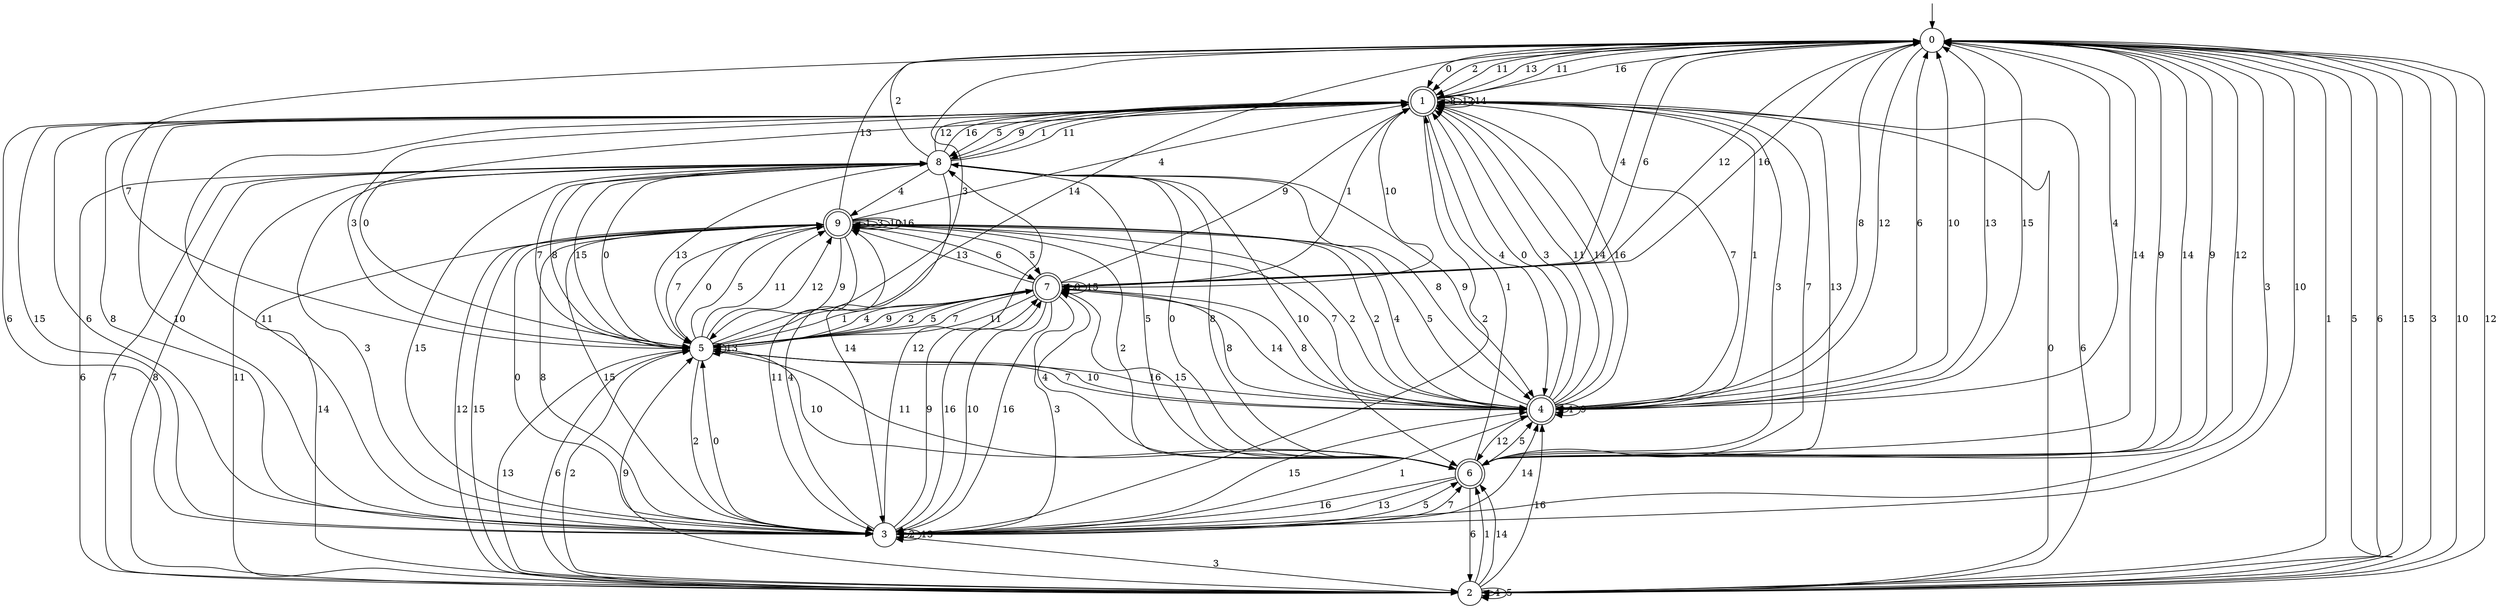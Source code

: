 digraph g {

	s0 [shape="circle" label="0"];
	s1 [shape="doublecircle" label="1"];
	s2 [shape="circle" label="2"];
	s3 [shape="circle" label="3"];
	s4 [shape="doublecircle" label="4"];
	s5 [shape="circle" label="5"];
	s6 [shape="doublecircle" label="6"];
	s7 [shape="doublecircle" label="7"];
	s8 [shape="circle" label="8"];
	s9 [shape="doublecircle" label="9"];
	s0 -> s1 [label="0"];
	s0 -> s2 [label="1"];
	s0 -> s1 [label="2"];
	s0 -> s3 [label="3"];
	s0 -> s4 [label="4"];
	s0 -> s2 [label="5"];
	s0 -> s2 [label="6"];
	s0 -> s5 [label="7"];
	s0 -> s4 [label="8"];
	s0 -> s6 [label="9"];
	s0 -> s3 [label="10"];
	s0 -> s1 [label="11"];
	s0 -> s4 [label="12"];
	s0 -> s1 [label="13"];
	s0 -> s6 [label="14"];
	s0 -> s2 [label="15"];
	s0 -> s7 [label="16"];
	s1 -> s5 [label="0"];
	s1 -> s4 [label="1"];
	s1 -> s3 [label="2"];
	s1 -> s5 [label="3"];
	s1 -> s4 [label="4"];
	s1 -> s8 [label="5"];
	s1 -> s3 [label="6"];
	s1 -> s4 [label="7"];
	s1 -> s1 [label="8"];
	s1 -> s8 [label="9"];
	s1 -> s7 [label="10"];
	s1 -> s0 [label="11"];
	s1 -> s1 [label="12"];
	s1 -> s6 [label="13"];
	s1 -> s1 [label="14"];
	s1 -> s3 [label="15"];
	s1 -> s0 [label="16"];
	s2 -> s1 [label="0"];
	s2 -> s6 [label="1"];
	s2 -> s5 [label="2"];
	s2 -> s0 [label="3"];
	s2 -> s2 [label="4"];
	s2 -> s2 [label="5"];
	s2 -> s1 [label="6"];
	s2 -> s8 [label="7"];
	s2 -> s8 [label="8"];
	s2 -> s5 [label="9"];
	s2 -> s0 [label="10"];
	s2 -> s8 [label="11"];
	s2 -> s0 [label="12"];
	s2 -> s5 [label="13"];
	s2 -> s6 [label="14"];
	s2 -> s9 [label="15"];
	s2 -> s4 [label="16"];
	s3 -> s5 [label="0"];
	s3 -> s4 [label="1"];
	s3 -> s3 [label="2"];
	s3 -> s2 [label="3"];
	s3 -> s9 [label="4"];
	s3 -> s6 [label="5"];
	s3 -> s1 [label="6"];
	s3 -> s6 [label="7"];
	s3 -> s1 [label="8"];
	s3 -> s7 [label="9"];
	s3 -> s1 [label="10"];
	s3 -> s1 [label="11"];
	s3 -> s8 [label="12"];
	s3 -> s3 [label="13"];
	s3 -> s4 [label="14"];
	s3 -> s4 [label="15"];
	s3 -> s7 [label="16"];
	s4 -> s1 [label="0"];
	s4 -> s4 [label="1"];
	s4 -> s9 [label="2"];
	s4 -> s1 [label="3"];
	s4 -> s9 [label="4"];
	s4 -> s9 [label="5"];
	s4 -> s0 [label="6"];
	s4 -> s9 [label="7"];
	s4 -> s7 [label="8"];
	s4 -> s4 [label="9"];
	s4 -> s0 [label="10"];
	s4 -> s1 [label="11"];
	s4 -> s6 [label="12"];
	s4 -> s0 [label="13"];
	s4 -> s1 [label="14"];
	s4 -> s0 [label="15"];
	s4 -> s1 [label="16"];
	s5 -> s9 [label="0"];
	s5 -> s7 [label="1"];
	s5 -> s3 [label="2"];
	s5 -> s0 [label="3"];
	s5 -> s7 [label="4"];
	s5 -> s9 [label="5"];
	s5 -> s2 [label="6"];
	s5 -> s4 [label="7"];
	s5 -> s8 [label="8"];
	s5 -> s7 [label="9"];
	s5 -> s4 [label="10"];
	s5 -> s9 [label="11"];
	s5 -> s9 [label="12"];
	s5 -> s5 [label="13"];
	s5 -> s0 [label="14"];
	s5 -> s8 [label="15"];
	s5 -> s4 [label="16"];
	s6 -> s8 [label="0"];
	s6 -> s1 [label="1"];
	s6 -> s9 [label="2"];
	s6 -> s1 [label="3"];
	s6 -> s7 [label="4"];
	s6 -> s4 [label="5"];
	s6 -> s2 [label="6"];
	s6 -> s1 [label="7"];
	s6 -> s8 [label="8"];
	s6 -> s0 [label="9"];
	s6 -> s5 [label="10"];
	s6 -> s5 [label="11"];
	s6 -> s0 [label="12"];
	s6 -> s3 [label="13"];
	s6 -> s0 [label="14"];
	s6 -> s7 [label="15"];
	s6 -> s3 [label="16"];
	s7 -> s7 [label="0"];
	s7 -> s1 [label="1"];
	s7 -> s5 [label="2"];
	s7 -> s3 [label="3"];
	s7 -> s0 [label="4"];
	s7 -> s5 [label="5"];
	s7 -> s0 [label="6"];
	s7 -> s5 [label="7"];
	s7 -> s4 [label="8"];
	s7 -> s1 [label="9"];
	s7 -> s3 [label="10"];
	s7 -> s5 [label="11"];
	s7 -> s0 [label="12"];
	s7 -> s9 [label="13"];
	s7 -> s4 [label="14"];
	s7 -> s7 [label="15"];
	s7 -> s3 [label="16"];
	s8 -> s5 [label="0"];
	s8 -> s1 [label="1"];
	s8 -> s0 [label="2"];
	s8 -> s3 [label="3"];
	s8 -> s9 [label="4"];
	s8 -> s6 [label="5"];
	s8 -> s2 [label="6"];
	s8 -> s5 [label="7"];
	s8 -> s4 [label="8"];
	s8 -> s4 [label="9"];
	s8 -> s6 [label="10"];
	s8 -> s1 [label="11"];
	s8 -> s1 [label="12"];
	s8 -> s5 [label="13"];
	s8 -> s3 [label="14"];
	s8 -> s3 [label="15"];
	s8 -> s1 [label="16"];
	s9 -> s3 [label="0"];
	s9 -> s9 [label="1"];
	s9 -> s4 [label="2"];
	s9 -> s9 [label="3"];
	s9 -> s1 [label="4"];
	s9 -> s7 [label="5"];
	s9 -> s7 [label="6"];
	s9 -> s5 [label="7"];
	s9 -> s3 [label="8"];
	s9 -> s5 [label="9"];
	s9 -> s9 [label="10"];
	s9 -> s3 [label="11"];
	s9 -> s2 [label="12"];
	s9 -> s0 [label="13"];
	s9 -> s2 [label="14"];
	s9 -> s3 [label="15"];
	s9 -> s9 [label="16"];

__start0 [label="" shape="none" width="0" height="0"];
__start0 -> s0;

}
